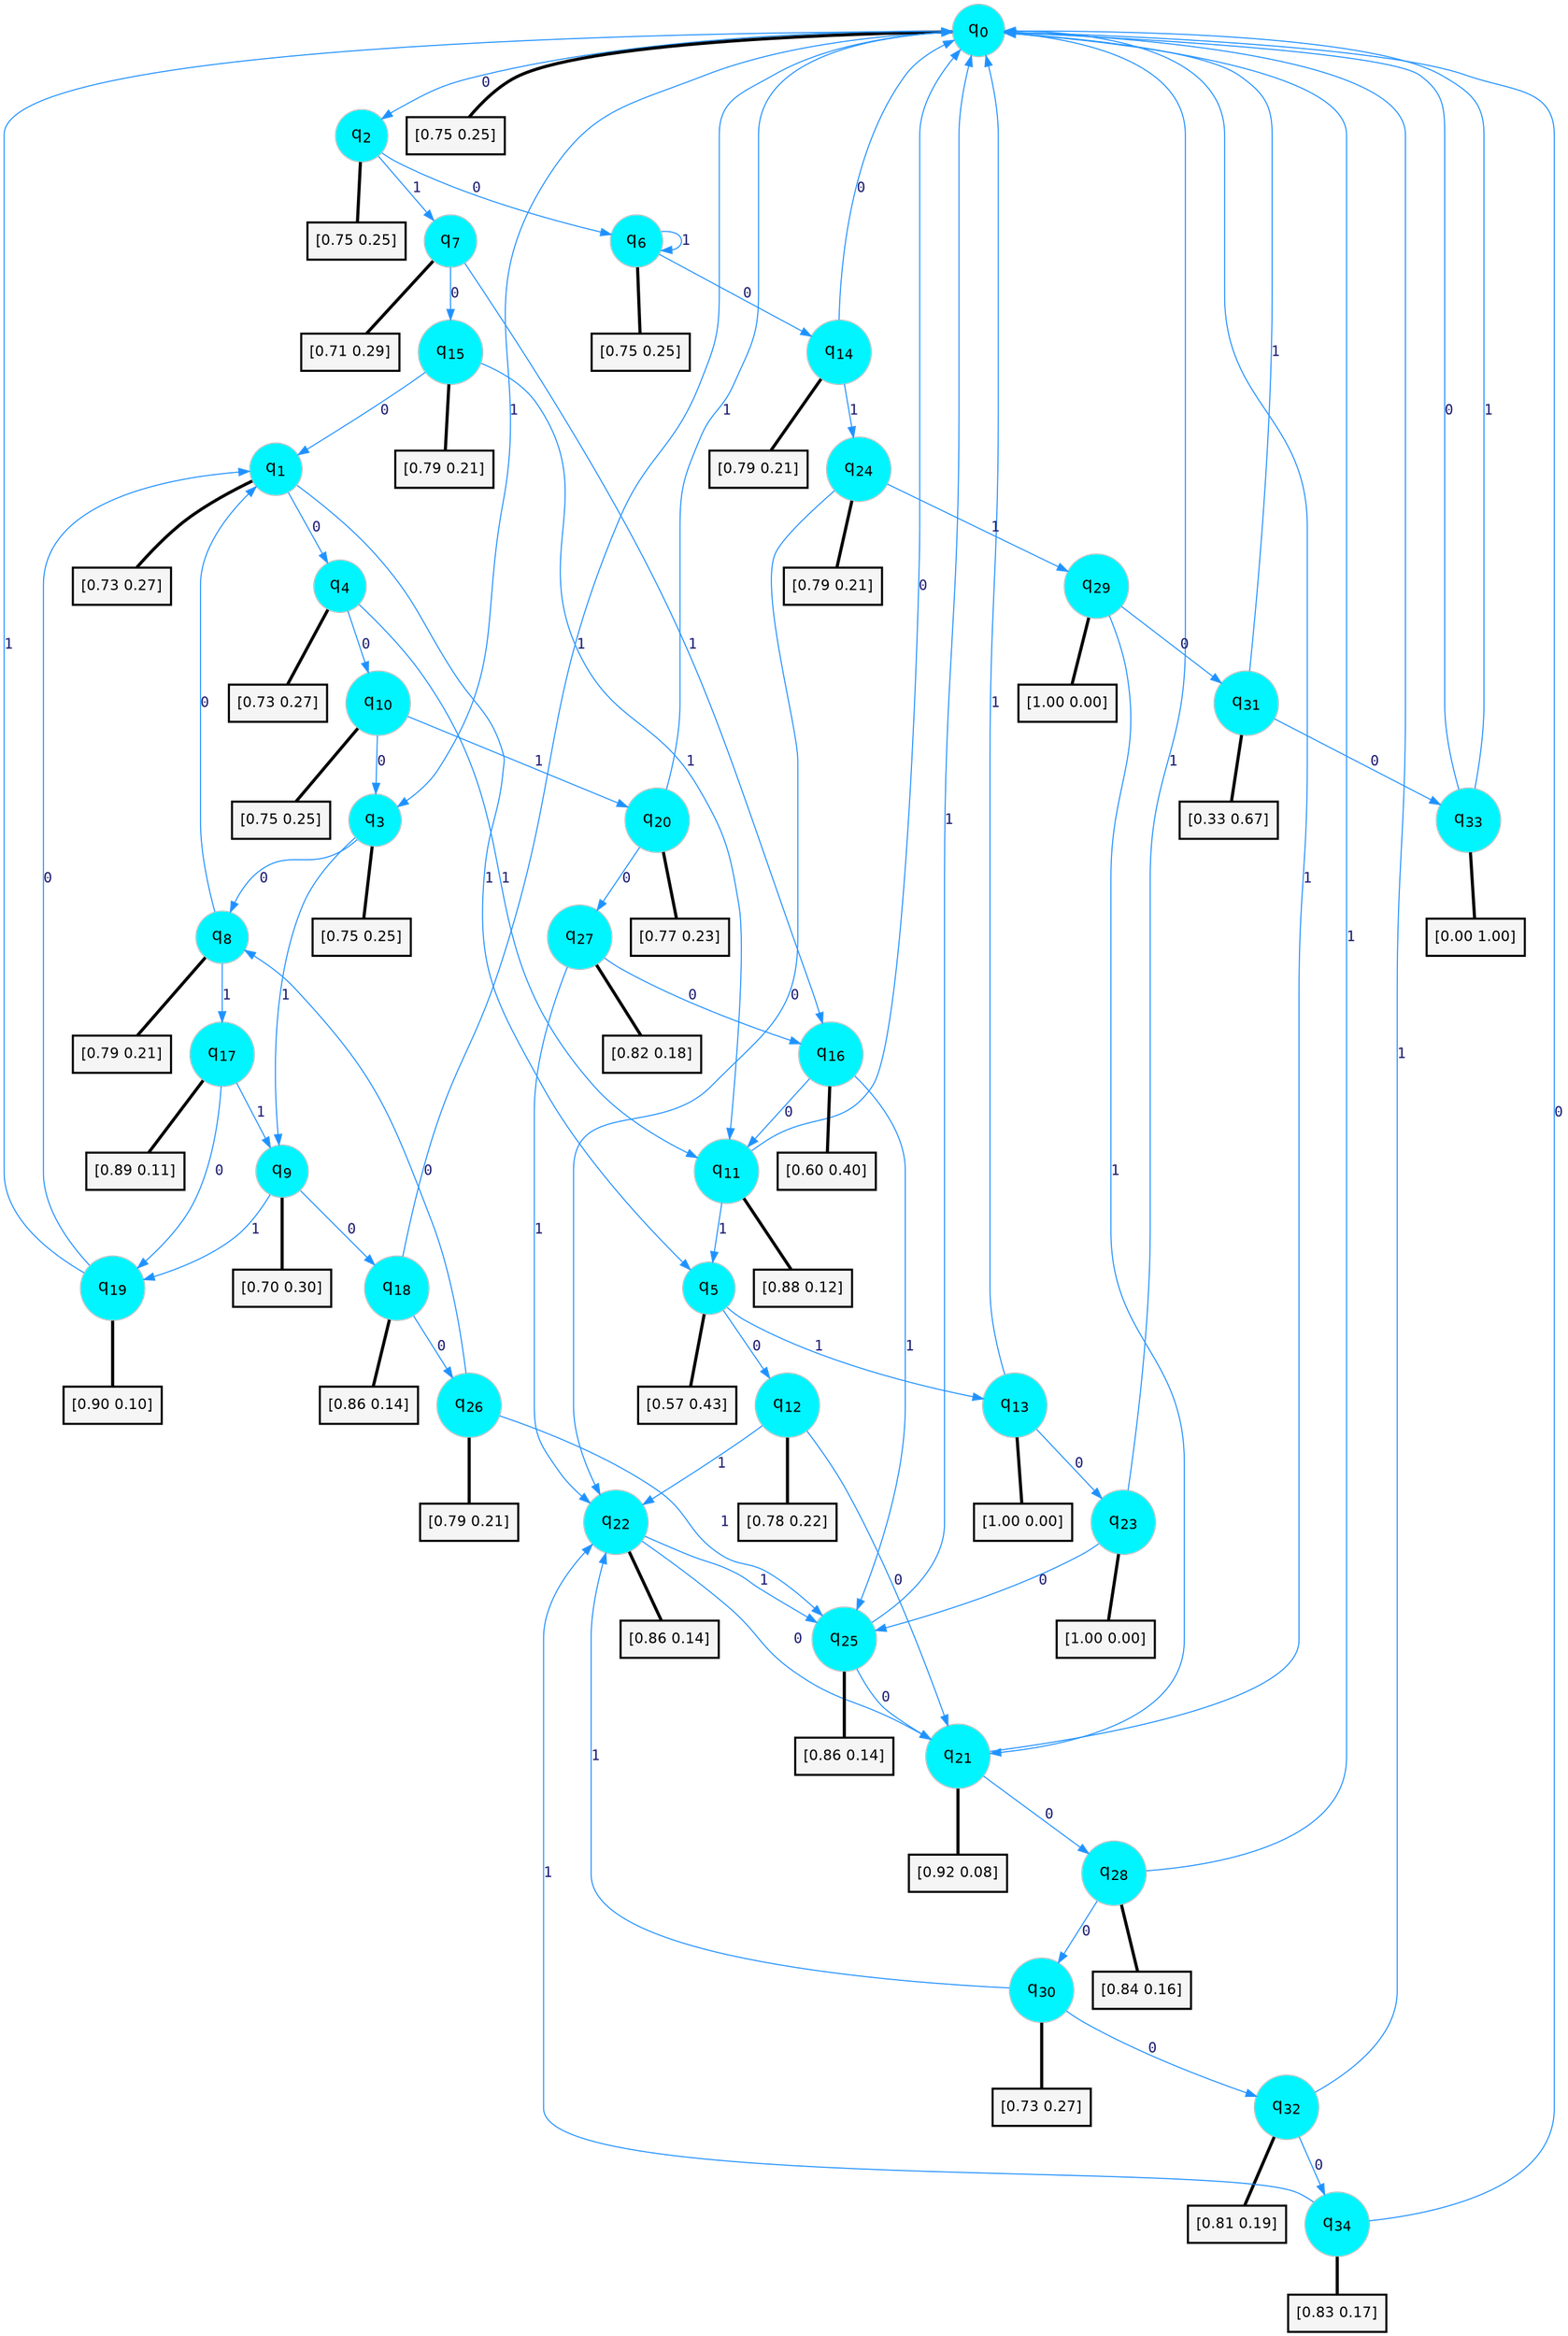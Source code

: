 digraph G {
graph [
bgcolor=transparent, dpi=300, rankdir=TD, size="40,25"];
node [
color=gray, fillcolor=turquoise1, fontcolor=black, fontname=Helvetica, fontsize=16, fontweight=bold, shape=circle, style=filled];
edge [
arrowsize=1, color=dodgerblue1, fontcolor=midnightblue, fontname=courier, fontweight=bold, penwidth=1, style=solid, weight=20];
0[label=<q<SUB>0</SUB>>];
1[label=<q<SUB>1</SUB>>];
2[label=<q<SUB>2</SUB>>];
3[label=<q<SUB>3</SUB>>];
4[label=<q<SUB>4</SUB>>];
5[label=<q<SUB>5</SUB>>];
6[label=<q<SUB>6</SUB>>];
7[label=<q<SUB>7</SUB>>];
8[label=<q<SUB>8</SUB>>];
9[label=<q<SUB>9</SUB>>];
10[label=<q<SUB>10</SUB>>];
11[label=<q<SUB>11</SUB>>];
12[label=<q<SUB>12</SUB>>];
13[label=<q<SUB>13</SUB>>];
14[label=<q<SUB>14</SUB>>];
15[label=<q<SUB>15</SUB>>];
16[label=<q<SUB>16</SUB>>];
17[label=<q<SUB>17</SUB>>];
18[label=<q<SUB>18</SUB>>];
19[label=<q<SUB>19</SUB>>];
20[label=<q<SUB>20</SUB>>];
21[label=<q<SUB>21</SUB>>];
22[label=<q<SUB>22</SUB>>];
23[label=<q<SUB>23</SUB>>];
24[label=<q<SUB>24</SUB>>];
25[label=<q<SUB>25</SUB>>];
26[label=<q<SUB>26</SUB>>];
27[label=<q<SUB>27</SUB>>];
28[label=<q<SUB>28</SUB>>];
29[label=<q<SUB>29</SUB>>];
30[label=<q<SUB>30</SUB>>];
31[label=<q<SUB>31</SUB>>];
32[label=<q<SUB>32</SUB>>];
33[label=<q<SUB>33</SUB>>];
34[label=<q<SUB>34</SUB>>];
35[label="[0.75 0.25]", shape=box,fontcolor=black, fontname=Helvetica, fontsize=14, penwidth=2, fillcolor=whitesmoke,color=black];
36[label="[0.73 0.27]", shape=box,fontcolor=black, fontname=Helvetica, fontsize=14, penwidth=2, fillcolor=whitesmoke,color=black];
37[label="[0.75 0.25]", shape=box,fontcolor=black, fontname=Helvetica, fontsize=14, penwidth=2, fillcolor=whitesmoke,color=black];
38[label="[0.75 0.25]", shape=box,fontcolor=black, fontname=Helvetica, fontsize=14, penwidth=2, fillcolor=whitesmoke,color=black];
39[label="[0.73 0.27]", shape=box,fontcolor=black, fontname=Helvetica, fontsize=14, penwidth=2, fillcolor=whitesmoke,color=black];
40[label="[0.57 0.43]", shape=box,fontcolor=black, fontname=Helvetica, fontsize=14, penwidth=2, fillcolor=whitesmoke,color=black];
41[label="[0.75 0.25]", shape=box,fontcolor=black, fontname=Helvetica, fontsize=14, penwidth=2, fillcolor=whitesmoke,color=black];
42[label="[0.71 0.29]", shape=box,fontcolor=black, fontname=Helvetica, fontsize=14, penwidth=2, fillcolor=whitesmoke,color=black];
43[label="[0.79 0.21]", shape=box,fontcolor=black, fontname=Helvetica, fontsize=14, penwidth=2, fillcolor=whitesmoke,color=black];
44[label="[0.70 0.30]", shape=box,fontcolor=black, fontname=Helvetica, fontsize=14, penwidth=2, fillcolor=whitesmoke,color=black];
45[label="[0.75 0.25]", shape=box,fontcolor=black, fontname=Helvetica, fontsize=14, penwidth=2, fillcolor=whitesmoke,color=black];
46[label="[0.88 0.12]", shape=box,fontcolor=black, fontname=Helvetica, fontsize=14, penwidth=2, fillcolor=whitesmoke,color=black];
47[label="[0.78 0.22]", shape=box,fontcolor=black, fontname=Helvetica, fontsize=14, penwidth=2, fillcolor=whitesmoke,color=black];
48[label="[1.00 0.00]", shape=box,fontcolor=black, fontname=Helvetica, fontsize=14, penwidth=2, fillcolor=whitesmoke,color=black];
49[label="[0.79 0.21]", shape=box,fontcolor=black, fontname=Helvetica, fontsize=14, penwidth=2, fillcolor=whitesmoke,color=black];
50[label="[0.79 0.21]", shape=box,fontcolor=black, fontname=Helvetica, fontsize=14, penwidth=2, fillcolor=whitesmoke,color=black];
51[label="[0.60 0.40]", shape=box,fontcolor=black, fontname=Helvetica, fontsize=14, penwidth=2, fillcolor=whitesmoke,color=black];
52[label="[0.89 0.11]", shape=box,fontcolor=black, fontname=Helvetica, fontsize=14, penwidth=2, fillcolor=whitesmoke,color=black];
53[label="[0.86 0.14]", shape=box,fontcolor=black, fontname=Helvetica, fontsize=14, penwidth=2, fillcolor=whitesmoke,color=black];
54[label="[0.90 0.10]", shape=box,fontcolor=black, fontname=Helvetica, fontsize=14, penwidth=2, fillcolor=whitesmoke,color=black];
55[label="[0.77 0.23]", shape=box,fontcolor=black, fontname=Helvetica, fontsize=14, penwidth=2, fillcolor=whitesmoke,color=black];
56[label="[0.92 0.08]", shape=box,fontcolor=black, fontname=Helvetica, fontsize=14, penwidth=2, fillcolor=whitesmoke,color=black];
57[label="[0.86 0.14]", shape=box,fontcolor=black, fontname=Helvetica, fontsize=14, penwidth=2, fillcolor=whitesmoke,color=black];
58[label="[1.00 0.00]", shape=box,fontcolor=black, fontname=Helvetica, fontsize=14, penwidth=2, fillcolor=whitesmoke,color=black];
59[label="[0.79 0.21]", shape=box,fontcolor=black, fontname=Helvetica, fontsize=14, penwidth=2, fillcolor=whitesmoke,color=black];
60[label="[0.86 0.14]", shape=box,fontcolor=black, fontname=Helvetica, fontsize=14, penwidth=2, fillcolor=whitesmoke,color=black];
61[label="[0.79 0.21]", shape=box,fontcolor=black, fontname=Helvetica, fontsize=14, penwidth=2, fillcolor=whitesmoke,color=black];
62[label="[0.82 0.18]", shape=box,fontcolor=black, fontname=Helvetica, fontsize=14, penwidth=2, fillcolor=whitesmoke,color=black];
63[label="[0.84 0.16]", shape=box,fontcolor=black, fontname=Helvetica, fontsize=14, penwidth=2, fillcolor=whitesmoke,color=black];
64[label="[1.00 0.00]", shape=box,fontcolor=black, fontname=Helvetica, fontsize=14, penwidth=2, fillcolor=whitesmoke,color=black];
65[label="[0.73 0.27]", shape=box,fontcolor=black, fontname=Helvetica, fontsize=14, penwidth=2, fillcolor=whitesmoke,color=black];
66[label="[0.33 0.67]", shape=box,fontcolor=black, fontname=Helvetica, fontsize=14, penwidth=2, fillcolor=whitesmoke,color=black];
67[label="[0.81 0.19]", shape=box,fontcolor=black, fontname=Helvetica, fontsize=14, penwidth=2, fillcolor=whitesmoke,color=black];
68[label="[0.00 1.00]", shape=box,fontcolor=black, fontname=Helvetica, fontsize=14, penwidth=2, fillcolor=whitesmoke,color=black];
69[label="[0.83 0.17]", shape=box,fontcolor=black, fontname=Helvetica, fontsize=14, penwidth=2, fillcolor=whitesmoke,color=black];
0->2 [label=0];
0->3 [label=1];
0->35 [arrowhead=none, penwidth=3,color=black];
1->4 [label=0];
1->5 [label=1];
1->36 [arrowhead=none, penwidth=3,color=black];
2->6 [label=0];
2->7 [label=1];
2->37 [arrowhead=none, penwidth=3,color=black];
3->8 [label=0];
3->9 [label=1];
3->38 [arrowhead=none, penwidth=3,color=black];
4->10 [label=0];
4->11 [label=1];
4->39 [arrowhead=none, penwidth=3,color=black];
5->12 [label=0];
5->13 [label=1];
5->40 [arrowhead=none, penwidth=3,color=black];
6->14 [label=0];
6->6 [label=1];
6->41 [arrowhead=none, penwidth=3,color=black];
7->15 [label=0];
7->16 [label=1];
7->42 [arrowhead=none, penwidth=3,color=black];
8->1 [label=0];
8->17 [label=1];
8->43 [arrowhead=none, penwidth=3,color=black];
9->18 [label=0];
9->19 [label=1];
9->44 [arrowhead=none, penwidth=3,color=black];
10->3 [label=0];
10->20 [label=1];
10->45 [arrowhead=none, penwidth=3,color=black];
11->0 [label=0];
11->5 [label=1];
11->46 [arrowhead=none, penwidth=3,color=black];
12->21 [label=0];
12->22 [label=1];
12->47 [arrowhead=none, penwidth=3,color=black];
13->23 [label=0];
13->0 [label=1];
13->48 [arrowhead=none, penwidth=3,color=black];
14->0 [label=0];
14->24 [label=1];
14->49 [arrowhead=none, penwidth=3,color=black];
15->1 [label=0];
15->11 [label=1];
15->50 [arrowhead=none, penwidth=3,color=black];
16->11 [label=0];
16->25 [label=1];
16->51 [arrowhead=none, penwidth=3,color=black];
17->19 [label=0];
17->9 [label=1];
17->52 [arrowhead=none, penwidth=3,color=black];
18->26 [label=0];
18->0 [label=1];
18->53 [arrowhead=none, penwidth=3,color=black];
19->1 [label=0];
19->0 [label=1];
19->54 [arrowhead=none, penwidth=3,color=black];
20->27 [label=0];
20->0 [label=1];
20->55 [arrowhead=none, penwidth=3,color=black];
21->28 [label=0];
21->0 [label=1];
21->56 [arrowhead=none, penwidth=3,color=black];
22->21 [label=0];
22->25 [label=1];
22->57 [arrowhead=none, penwidth=3,color=black];
23->25 [label=0];
23->0 [label=1];
23->58 [arrowhead=none, penwidth=3,color=black];
24->22 [label=0];
24->29 [label=1];
24->59 [arrowhead=none, penwidth=3,color=black];
25->21 [label=0];
25->0 [label=1];
25->60 [arrowhead=none, penwidth=3,color=black];
26->8 [label=0];
26->25 [label=1];
26->61 [arrowhead=none, penwidth=3,color=black];
27->16 [label=0];
27->22 [label=1];
27->62 [arrowhead=none, penwidth=3,color=black];
28->30 [label=0];
28->0 [label=1];
28->63 [arrowhead=none, penwidth=3,color=black];
29->31 [label=0];
29->21 [label=1];
29->64 [arrowhead=none, penwidth=3,color=black];
30->32 [label=0];
30->22 [label=1];
30->65 [arrowhead=none, penwidth=3,color=black];
31->33 [label=0];
31->0 [label=1];
31->66 [arrowhead=none, penwidth=3,color=black];
32->34 [label=0];
32->0 [label=1];
32->67 [arrowhead=none, penwidth=3,color=black];
33->0 [label=0];
33->0 [label=1];
33->68 [arrowhead=none, penwidth=3,color=black];
34->0 [label=0];
34->22 [label=1];
34->69 [arrowhead=none, penwidth=3,color=black];
}
